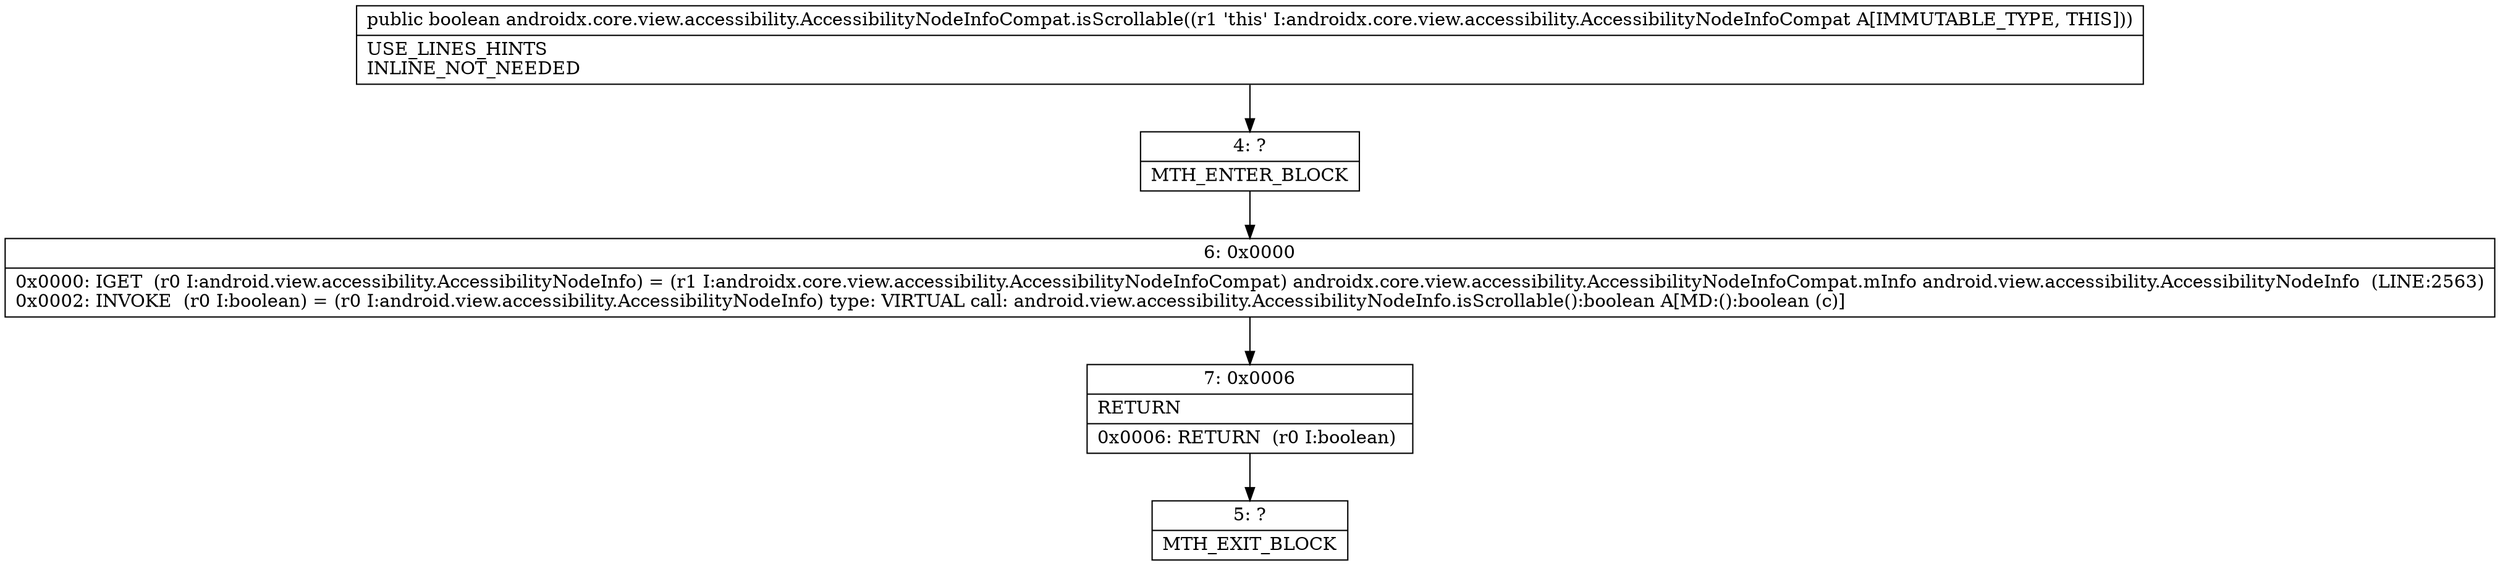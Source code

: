 digraph "CFG forandroidx.core.view.accessibility.AccessibilityNodeInfoCompat.isScrollable()Z" {
Node_4 [shape=record,label="{4\:\ ?|MTH_ENTER_BLOCK\l}"];
Node_6 [shape=record,label="{6\:\ 0x0000|0x0000: IGET  (r0 I:android.view.accessibility.AccessibilityNodeInfo) = (r1 I:androidx.core.view.accessibility.AccessibilityNodeInfoCompat) androidx.core.view.accessibility.AccessibilityNodeInfoCompat.mInfo android.view.accessibility.AccessibilityNodeInfo  (LINE:2563)\l0x0002: INVOKE  (r0 I:boolean) = (r0 I:android.view.accessibility.AccessibilityNodeInfo) type: VIRTUAL call: android.view.accessibility.AccessibilityNodeInfo.isScrollable():boolean A[MD:():boolean (c)]\l}"];
Node_7 [shape=record,label="{7\:\ 0x0006|RETURN\l|0x0006: RETURN  (r0 I:boolean) \l}"];
Node_5 [shape=record,label="{5\:\ ?|MTH_EXIT_BLOCK\l}"];
MethodNode[shape=record,label="{public boolean androidx.core.view.accessibility.AccessibilityNodeInfoCompat.isScrollable((r1 'this' I:androidx.core.view.accessibility.AccessibilityNodeInfoCompat A[IMMUTABLE_TYPE, THIS]))  | USE_LINES_HINTS\lINLINE_NOT_NEEDED\l}"];
MethodNode -> Node_4;Node_4 -> Node_6;
Node_6 -> Node_7;
Node_7 -> Node_5;
}

